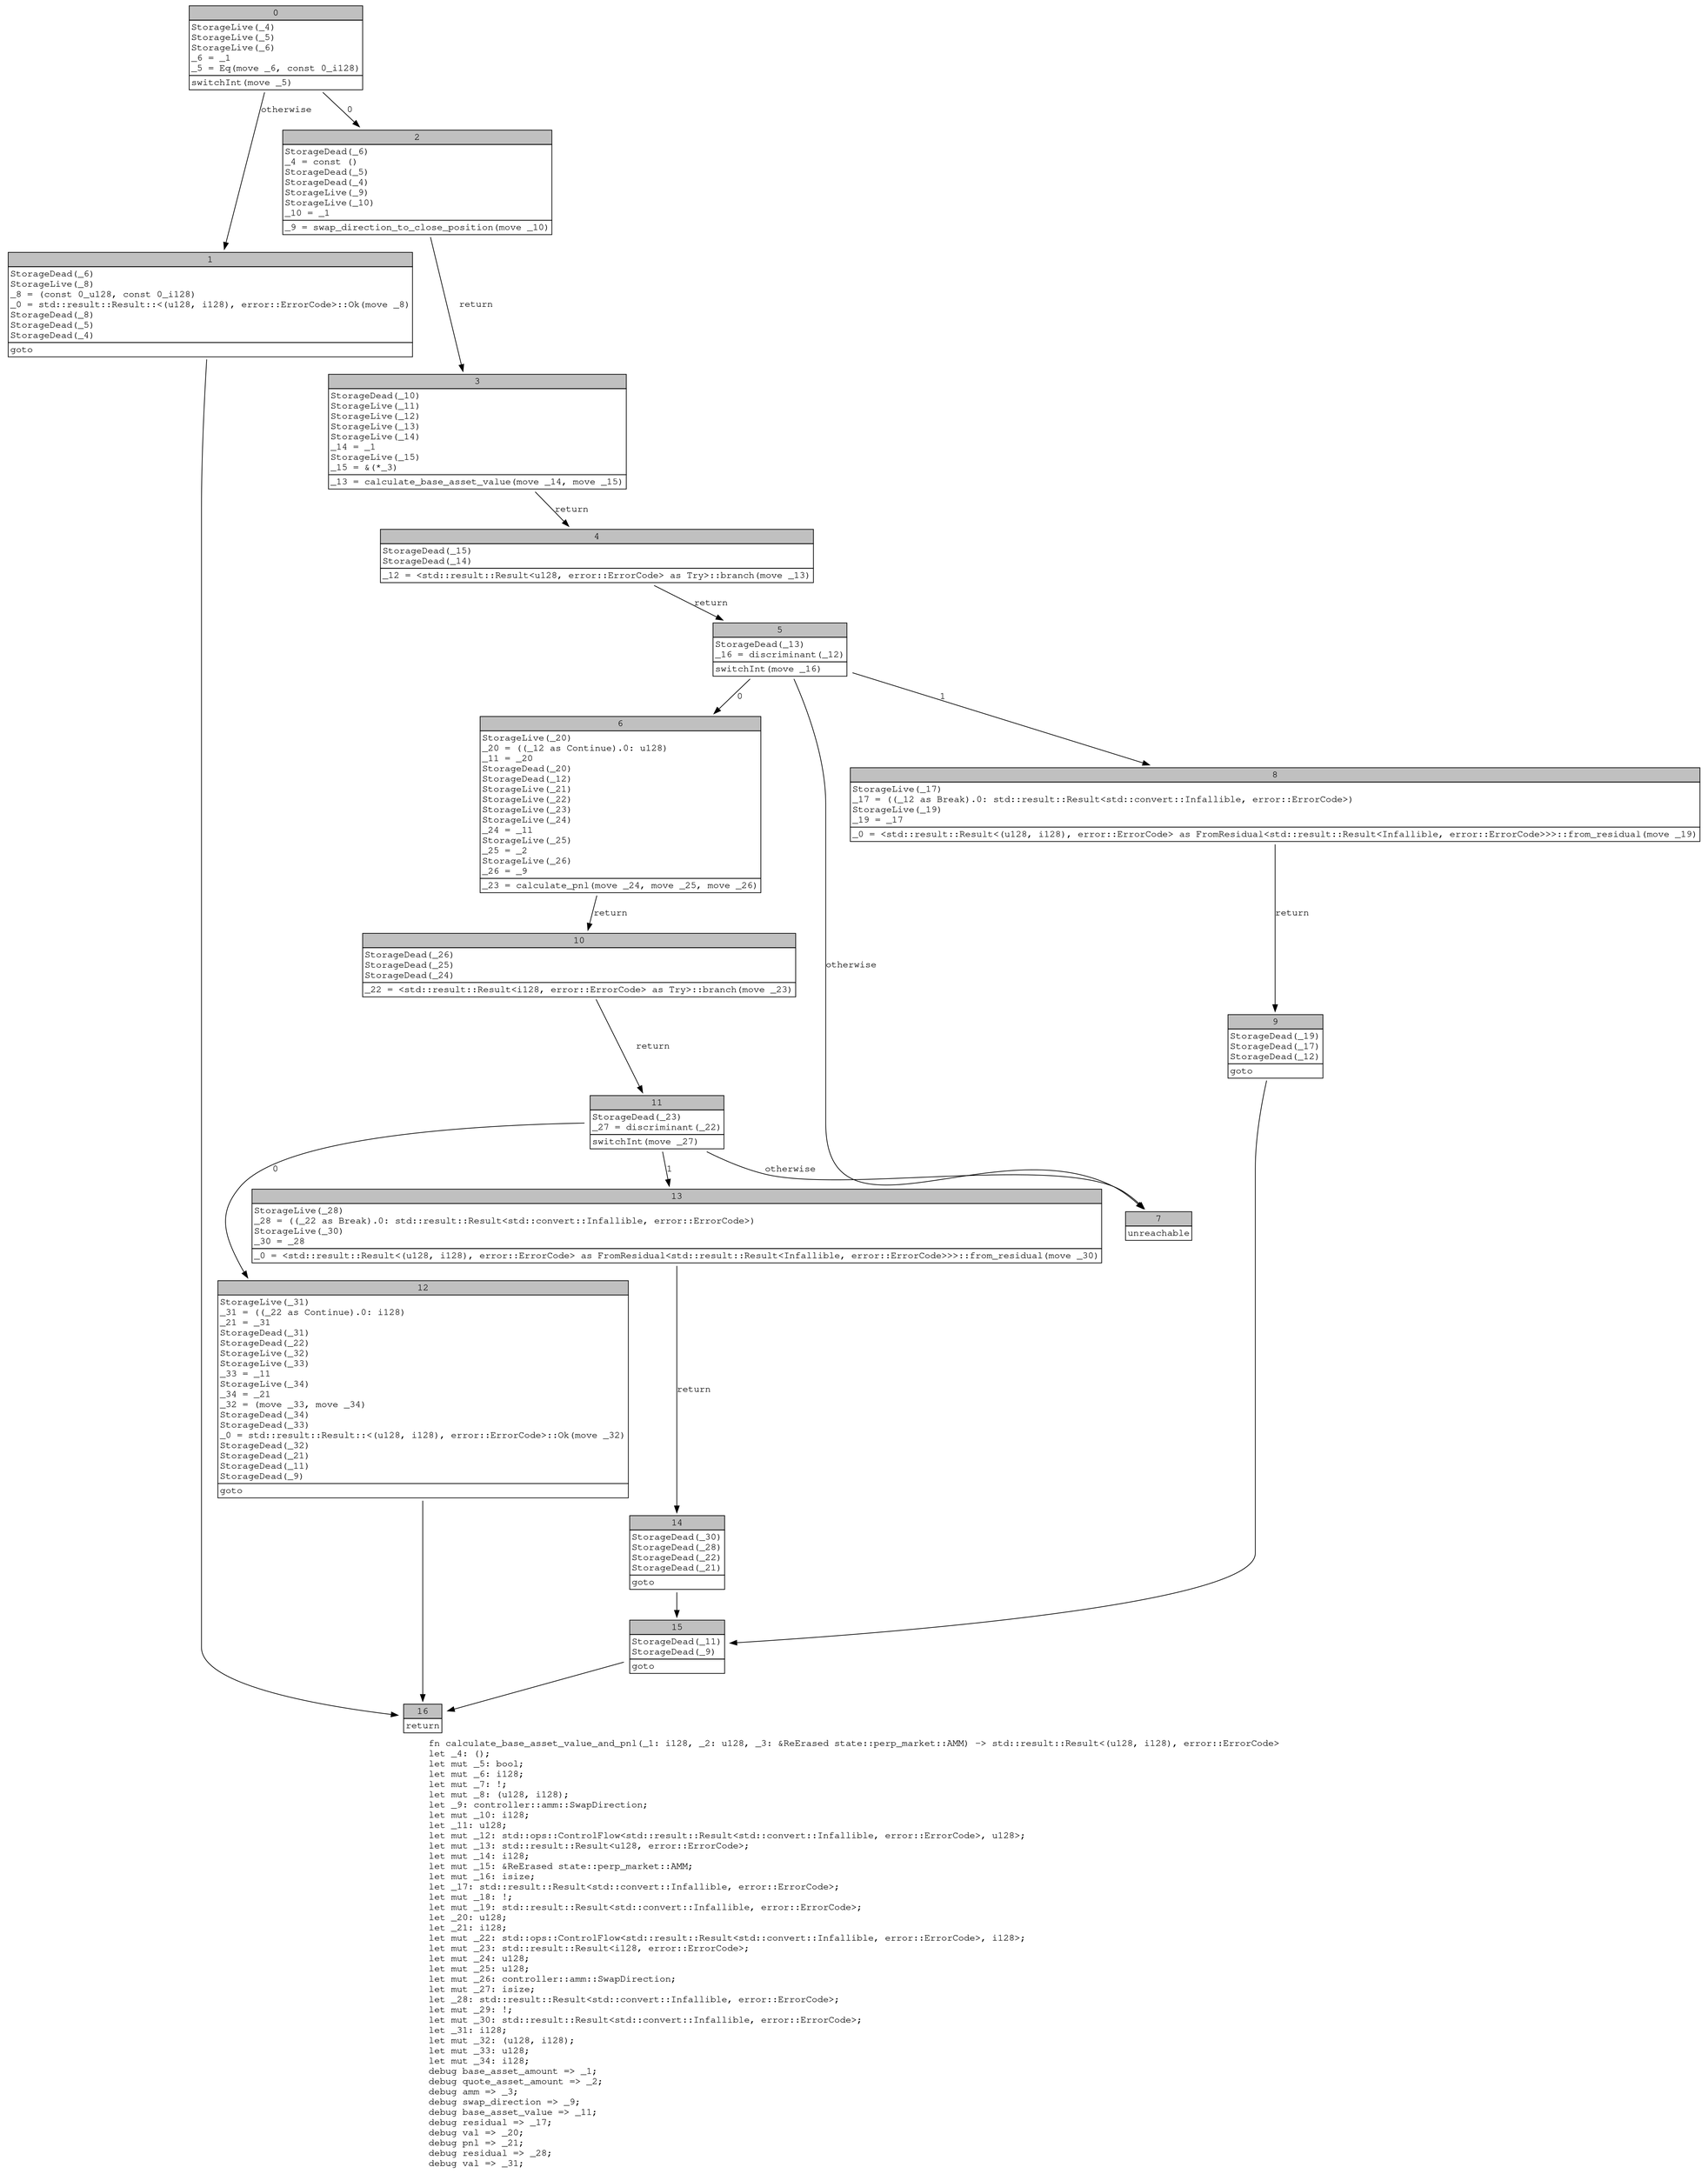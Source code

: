 digraph Mir_0_2661 {
    graph [fontname="Courier, monospace"];
    node [fontname="Courier, monospace"];
    edge [fontname="Courier, monospace"];
    label=<fn calculate_base_asset_value_and_pnl(_1: i128, _2: u128, _3: &amp;ReErased state::perp_market::AMM) -&gt; std::result::Result&lt;(u128, i128), error::ErrorCode&gt;<br align="left"/>let _4: ();<br align="left"/>let mut _5: bool;<br align="left"/>let mut _6: i128;<br align="left"/>let mut _7: !;<br align="left"/>let mut _8: (u128, i128);<br align="left"/>let _9: controller::amm::SwapDirection;<br align="left"/>let mut _10: i128;<br align="left"/>let _11: u128;<br align="left"/>let mut _12: std::ops::ControlFlow&lt;std::result::Result&lt;std::convert::Infallible, error::ErrorCode&gt;, u128&gt;;<br align="left"/>let mut _13: std::result::Result&lt;u128, error::ErrorCode&gt;;<br align="left"/>let mut _14: i128;<br align="left"/>let mut _15: &amp;ReErased state::perp_market::AMM;<br align="left"/>let mut _16: isize;<br align="left"/>let _17: std::result::Result&lt;std::convert::Infallible, error::ErrorCode&gt;;<br align="left"/>let mut _18: !;<br align="left"/>let mut _19: std::result::Result&lt;std::convert::Infallible, error::ErrorCode&gt;;<br align="left"/>let _20: u128;<br align="left"/>let _21: i128;<br align="left"/>let mut _22: std::ops::ControlFlow&lt;std::result::Result&lt;std::convert::Infallible, error::ErrorCode&gt;, i128&gt;;<br align="left"/>let mut _23: std::result::Result&lt;i128, error::ErrorCode&gt;;<br align="left"/>let mut _24: u128;<br align="left"/>let mut _25: u128;<br align="left"/>let mut _26: controller::amm::SwapDirection;<br align="left"/>let mut _27: isize;<br align="left"/>let _28: std::result::Result&lt;std::convert::Infallible, error::ErrorCode&gt;;<br align="left"/>let mut _29: !;<br align="left"/>let mut _30: std::result::Result&lt;std::convert::Infallible, error::ErrorCode&gt;;<br align="left"/>let _31: i128;<br align="left"/>let mut _32: (u128, i128);<br align="left"/>let mut _33: u128;<br align="left"/>let mut _34: i128;<br align="left"/>debug base_asset_amount =&gt; _1;<br align="left"/>debug quote_asset_amount =&gt; _2;<br align="left"/>debug amm =&gt; _3;<br align="left"/>debug swap_direction =&gt; _9;<br align="left"/>debug base_asset_value =&gt; _11;<br align="left"/>debug residual =&gt; _17;<br align="left"/>debug val =&gt; _20;<br align="left"/>debug pnl =&gt; _21;<br align="left"/>debug residual =&gt; _28;<br align="left"/>debug val =&gt; _31;<br align="left"/>>;
    bb0__0_2661 [shape="none", label=<<table border="0" cellborder="1" cellspacing="0"><tr><td bgcolor="gray" align="center" colspan="1">0</td></tr><tr><td align="left" balign="left">StorageLive(_4)<br/>StorageLive(_5)<br/>StorageLive(_6)<br/>_6 = _1<br/>_5 = Eq(move _6, const 0_i128)<br/></td></tr><tr><td align="left">switchInt(move _5)</td></tr></table>>];
    bb1__0_2661 [shape="none", label=<<table border="0" cellborder="1" cellspacing="0"><tr><td bgcolor="gray" align="center" colspan="1">1</td></tr><tr><td align="left" balign="left">StorageDead(_6)<br/>StorageLive(_8)<br/>_8 = (const 0_u128, const 0_i128)<br/>_0 = std::result::Result::&lt;(u128, i128), error::ErrorCode&gt;::Ok(move _8)<br/>StorageDead(_8)<br/>StorageDead(_5)<br/>StorageDead(_4)<br/></td></tr><tr><td align="left">goto</td></tr></table>>];
    bb2__0_2661 [shape="none", label=<<table border="0" cellborder="1" cellspacing="0"><tr><td bgcolor="gray" align="center" colspan="1">2</td></tr><tr><td align="left" balign="left">StorageDead(_6)<br/>_4 = const ()<br/>StorageDead(_5)<br/>StorageDead(_4)<br/>StorageLive(_9)<br/>StorageLive(_10)<br/>_10 = _1<br/></td></tr><tr><td align="left">_9 = swap_direction_to_close_position(move _10)</td></tr></table>>];
    bb3__0_2661 [shape="none", label=<<table border="0" cellborder="1" cellspacing="0"><tr><td bgcolor="gray" align="center" colspan="1">3</td></tr><tr><td align="left" balign="left">StorageDead(_10)<br/>StorageLive(_11)<br/>StorageLive(_12)<br/>StorageLive(_13)<br/>StorageLive(_14)<br/>_14 = _1<br/>StorageLive(_15)<br/>_15 = &amp;(*_3)<br/></td></tr><tr><td align="left">_13 = calculate_base_asset_value(move _14, move _15)</td></tr></table>>];
    bb4__0_2661 [shape="none", label=<<table border="0" cellborder="1" cellspacing="0"><tr><td bgcolor="gray" align="center" colspan="1">4</td></tr><tr><td align="left" balign="left">StorageDead(_15)<br/>StorageDead(_14)<br/></td></tr><tr><td align="left">_12 = &lt;std::result::Result&lt;u128, error::ErrorCode&gt; as Try&gt;::branch(move _13)</td></tr></table>>];
    bb5__0_2661 [shape="none", label=<<table border="0" cellborder="1" cellspacing="0"><tr><td bgcolor="gray" align="center" colspan="1">5</td></tr><tr><td align="left" balign="left">StorageDead(_13)<br/>_16 = discriminant(_12)<br/></td></tr><tr><td align="left">switchInt(move _16)</td></tr></table>>];
    bb6__0_2661 [shape="none", label=<<table border="0" cellborder="1" cellspacing="0"><tr><td bgcolor="gray" align="center" colspan="1">6</td></tr><tr><td align="left" balign="left">StorageLive(_20)<br/>_20 = ((_12 as Continue).0: u128)<br/>_11 = _20<br/>StorageDead(_20)<br/>StorageDead(_12)<br/>StorageLive(_21)<br/>StorageLive(_22)<br/>StorageLive(_23)<br/>StorageLive(_24)<br/>_24 = _11<br/>StorageLive(_25)<br/>_25 = _2<br/>StorageLive(_26)<br/>_26 = _9<br/></td></tr><tr><td align="left">_23 = calculate_pnl(move _24, move _25, move _26)</td></tr></table>>];
    bb7__0_2661 [shape="none", label=<<table border="0" cellborder="1" cellspacing="0"><tr><td bgcolor="gray" align="center" colspan="1">7</td></tr><tr><td align="left">unreachable</td></tr></table>>];
    bb8__0_2661 [shape="none", label=<<table border="0" cellborder="1" cellspacing="0"><tr><td bgcolor="gray" align="center" colspan="1">8</td></tr><tr><td align="left" balign="left">StorageLive(_17)<br/>_17 = ((_12 as Break).0: std::result::Result&lt;std::convert::Infallible, error::ErrorCode&gt;)<br/>StorageLive(_19)<br/>_19 = _17<br/></td></tr><tr><td align="left">_0 = &lt;std::result::Result&lt;(u128, i128), error::ErrorCode&gt; as FromResidual&lt;std::result::Result&lt;Infallible, error::ErrorCode&gt;&gt;&gt;::from_residual(move _19)</td></tr></table>>];
    bb9__0_2661 [shape="none", label=<<table border="0" cellborder="1" cellspacing="0"><tr><td bgcolor="gray" align="center" colspan="1">9</td></tr><tr><td align="left" balign="left">StorageDead(_19)<br/>StorageDead(_17)<br/>StorageDead(_12)<br/></td></tr><tr><td align="left">goto</td></tr></table>>];
    bb10__0_2661 [shape="none", label=<<table border="0" cellborder="1" cellspacing="0"><tr><td bgcolor="gray" align="center" colspan="1">10</td></tr><tr><td align="left" balign="left">StorageDead(_26)<br/>StorageDead(_25)<br/>StorageDead(_24)<br/></td></tr><tr><td align="left">_22 = &lt;std::result::Result&lt;i128, error::ErrorCode&gt; as Try&gt;::branch(move _23)</td></tr></table>>];
    bb11__0_2661 [shape="none", label=<<table border="0" cellborder="1" cellspacing="0"><tr><td bgcolor="gray" align="center" colspan="1">11</td></tr><tr><td align="left" balign="left">StorageDead(_23)<br/>_27 = discriminant(_22)<br/></td></tr><tr><td align="left">switchInt(move _27)</td></tr></table>>];
    bb12__0_2661 [shape="none", label=<<table border="0" cellborder="1" cellspacing="0"><tr><td bgcolor="gray" align="center" colspan="1">12</td></tr><tr><td align="left" balign="left">StorageLive(_31)<br/>_31 = ((_22 as Continue).0: i128)<br/>_21 = _31<br/>StorageDead(_31)<br/>StorageDead(_22)<br/>StorageLive(_32)<br/>StorageLive(_33)<br/>_33 = _11<br/>StorageLive(_34)<br/>_34 = _21<br/>_32 = (move _33, move _34)<br/>StorageDead(_34)<br/>StorageDead(_33)<br/>_0 = std::result::Result::&lt;(u128, i128), error::ErrorCode&gt;::Ok(move _32)<br/>StorageDead(_32)<br/>StorageDead(_21)<br/>StorageDead(_11)<br/>StorageDead(_9)<br/></td></tr><tr><td align="left">goto</td></tr></table>>];
    bb13__0_2661 [shape="none", label=<<table border="0" cellborder="1" cellspacing="0"><tr><td bgcolor="gray" align="center" colspan="1">13</td></tr><tr><td align="left" balign="left">StorageLive(_28)<br/>_28 = ((_22 as Break).0: std::result::Result&lt;std::convert::Infallible, error::ErrorCode&gt;)<br/>StorageLive(_30)<br/>_30 = _28<br/></td></tr><tr><td align="left">_0 = &lt;std::result::Result&lt;(u128, i128), error::ErrorCode&gt; as FromResidual&lt;std::result::Result&lt;Infallible, error::ErrorCode&gt;&gt;&gt;::from_residual(move _30)</td></tr></table>>];
    bb14__0_2661 [shape="none", label=<<table border="0" cellborder="1" cellspacing="0"><tr><td bgcolor="gray" align="center" colspan="1">14</td></tr><tr><td align="left" balign="left">StorageDead(_30)<br/>StorageDead(_28)<br/>StorageDead(_22)<br/>StorageDead(_21)<br/></td></tr><tr><td align="left">goto</td></tr></table>>];
    bb15__0_2661 [shape="none", label=<<table border="0" cellborder="1" cellspacing="0"><tr><td bgcolor="gray" align="center" colspan="1">15</td></tr><tr><td align="left" balign="left">StorageDead(_11)<br/>StorageDead(_9)<br/></td></tr><tr><td align="left">goto</td></tr></table>>];
    bb16__0_2661 [shape="none", label=<<table border="0" cellborder="1" cellspacing="0"><tr><td bgcolor="gray" align="center" colspan="1">16</td></tr><tr><td align="left">return</td></tr></table>>];
    bb0__0_2661 -> bb2__0_2661 [label="0"];
    bb0__0_2661 -> bb1__0_2661 [label="otherwise"];
    bb1__0_2661 -> bb16__0_2661 [label=""];
    bb2__0_2661 -> bb3__0_2661 [label="return"];
    bb3__0_2661 -> bb4__0_2661 [label="return"];
    bb4__0_2661 -> bb5__0_2661 [label="return"];
    bb5__0_2661 -> bb6__0_2661 [label="0"];
    bb5__0_2661 -> bb8__0_2661 [label="1"];
    bb5__0_2661 -> bb7__0_2661 [label="otherwise"];
    bb6__0_2661 -> bb10__0_2661 [label="return"];
    bb8__0_2661 -> bb9__0_2661 [label="return"];
    bb9__0_2661 -> bb15__0_2661 [label=""];
    bb10__0_2661 -> bb11__0_2661 [label="return"];
    bb11__0_2661 -> bb12__0_2661 [label="0"];
    bb11__0_2661 -> bb13__0_2661 [label="1"];
    bb11__0_2661 -> bb7__0_2661 [label="otherwise"];
    bb12__0_2661 -> bb16__0_2661 [label=""];
    bb13__0_2661 -> bb14__0_2661 [label="return"];
    bb14__0_2661 -> bb15__0_2661 [label=""];
    bb15__0_2661 -> bb16__0_2661 [label=""];
}
